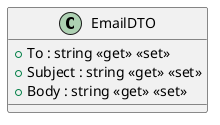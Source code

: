 @startuml
class EmailDTO {
    + To : string <<get>> <<set>>
    + Subject : string <<get>> <<set>>
    + Body : string <<get>> <<set>>
}
@enduml
